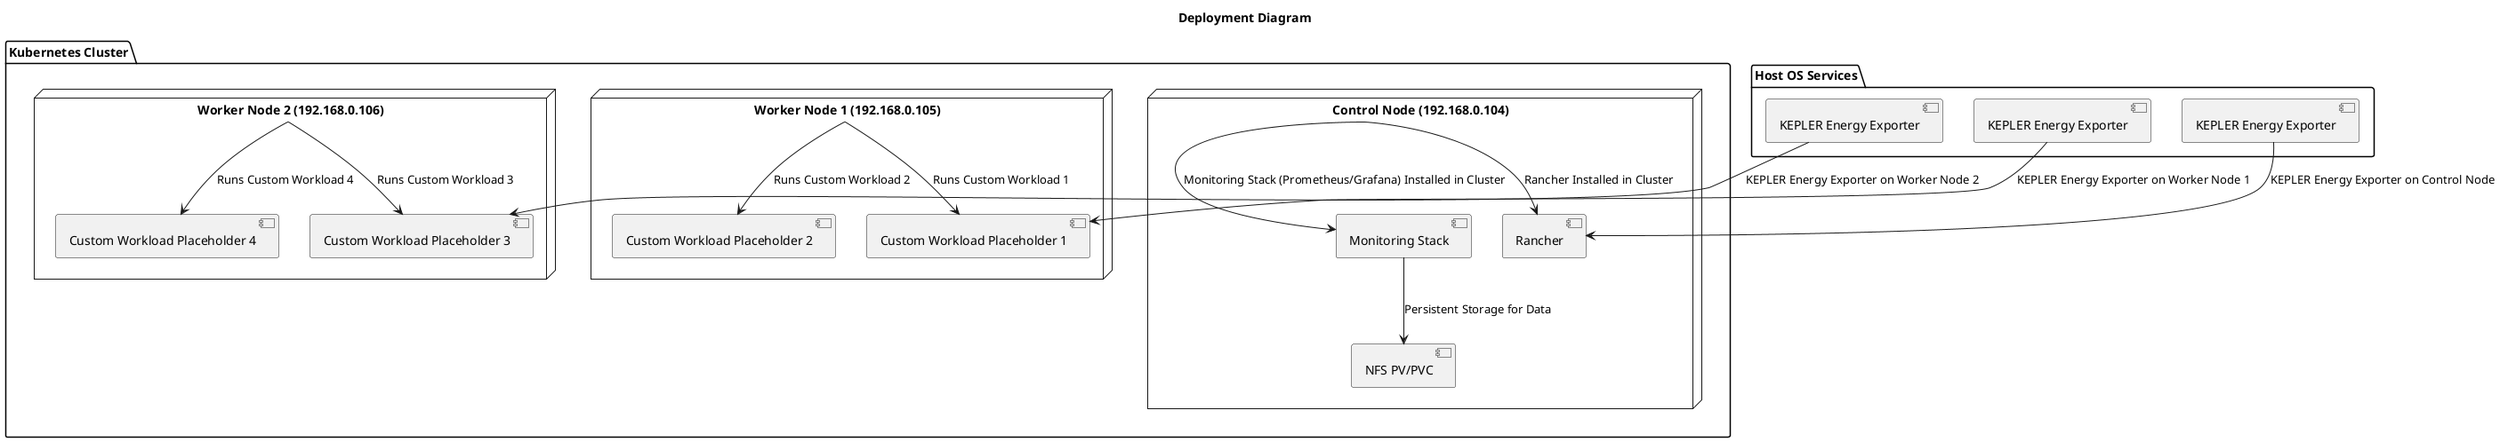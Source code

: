 
@startuml
title Deployment Diagram

package "Kubernetes Cluster" {
    node "Control Node (192.168.0.104)" as control {
        component "Rancher" as rancher
        component "Monitoring Stack" as monitoring
        component "NFS PV/PVC" as nfs_pvc
    }

    node "Worker Node 1 (192.168.0.105)" as worker1 {
        component "Custom Workload Placeholder 1" as workload1
        component "Custom Workload Placeholder 2" as workload2
    }

    node "Worker Node 2 (192.168.0.106)" as worker2 {
        component "Custom Workload Placeholder 3" as workload3
        component "Custom Workload Placeholder 4" as workload4
    }
}

package "Host OS Services" {
    component "KEPLER Energy Exporter" as kepler_control
    component "KEPLER Energy Exporter" as kepler_worker1
    component "KEPLER Energy Exporter" as kepler_worker2
}

control --> rancher : Rancher Installed in Cluster
control --> monitoring : Monitoring Stack (Prometheus/Grafana) Installed in Cluster
monitoring --> nfs_pvc : Persistent Storage for Data
worker1 --> workload1 : Runs Custom Workload 1
worker1 --> workload2 : Runs Custom Workload 2
worker2 --> workload3 : Runs Custom Workload 3
worker2 --> workload4 : Runs Custom Workload 4

kepler_control --> rancher : KEPLER Energy Exporter on Control Node
kepler_worker1 --> workload1 : KEPLER Energy Exporter on Worker Node 1
kepler_worker2 --> workload3 : KEPLER Energy Exporter on Worker Node 2

@enduml
